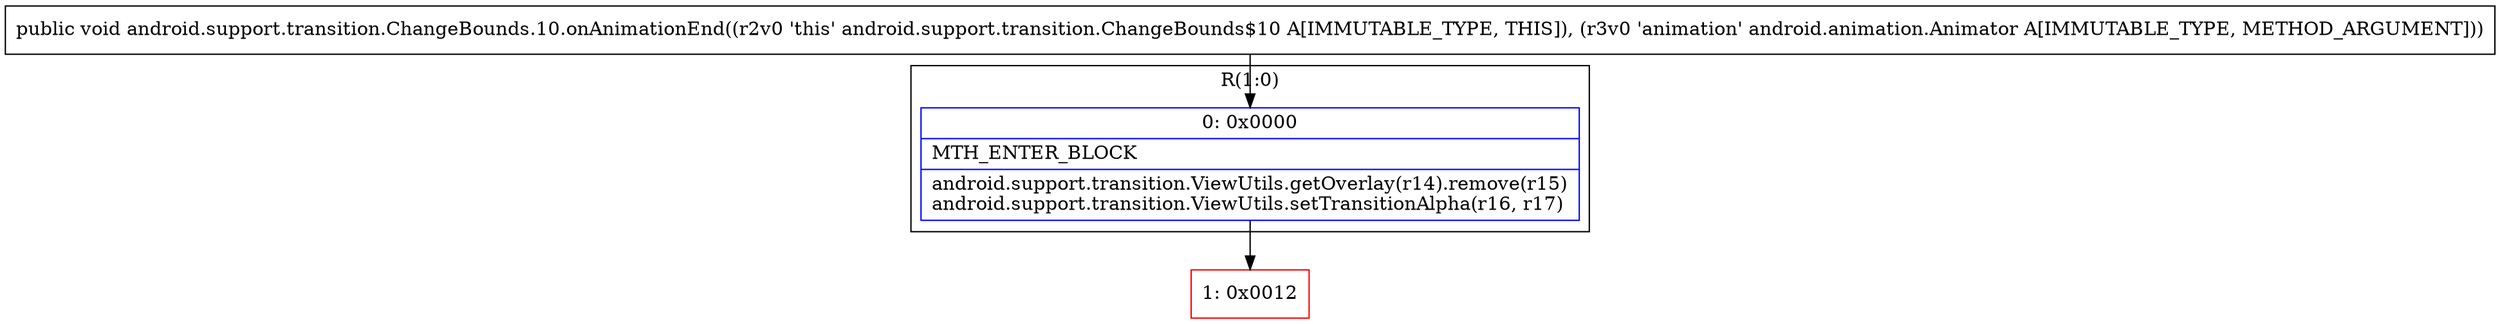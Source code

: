 digraph "CFG forandroid.support.transition.ChangeBounds.10.onAnimationEnd(Landroid\/animation\/Animator;)V" {
subgraph cluster_Region_559299951 {
label = "R(1:0)";
node [shape=record,color=blue];
Node_0 [shape=record,label="{0\:\ 0x0000|MTH_ENTER_BLOCK\l|android.support.transition.ViewUtils.getOverlay(r14).remove(r15)\landroid.support.transition.ViewUtils.setTransitionAlpha(r16, r17)\l}"];
}
Node_1 [shape=record,color=red,label="{1\:\ 0x0012}"];
MethodNode[shape=record,label="{public void android.support.transition.ChangeBounds.10.onAnimationEnd((r2v0 'this' android.support.transition.ChangeBounds$10 A[IMMUTABLE_TYPE, THIS]), (r3v0 'animation' android.animation.Animator A[IMMUTABLE_TYPE, METHOD_ARGUMENT])) }"];
MethodNode -> Node_0;
Node_0 -> Node_1;
}

